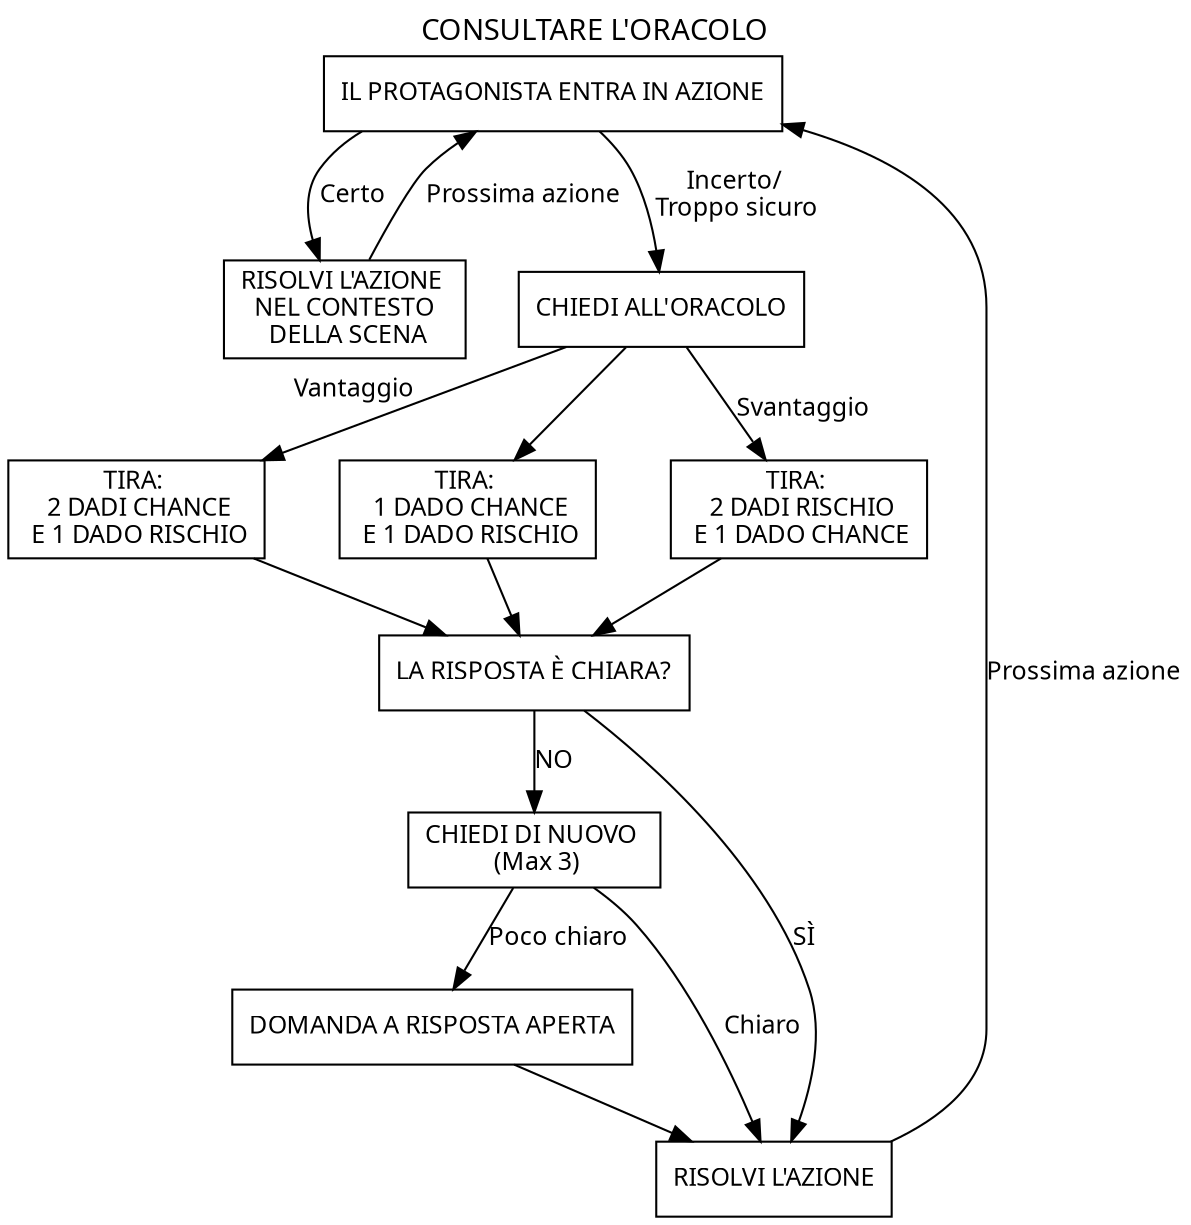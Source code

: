 digraph consultare_oracolo {
    label = "CONSULTARE L'ORACOLO";
    labelloc="t";
    fontname="Permanent Marker";
    node [shape="rect", style = "", 
    fontname="Permanent Marker", fontsize=12];
    edge [shape="rect", fontname="Permanent Marker", fontsize=12];
    //splines=false;

    id1[label = "IL PROTAGONISTA ENTRA IN AZIONE"];
    id2[label = "RISOLVI L'AZIONE \n NEL CONTESTO \n DELLA SCENA"];
    id3[label = "CHIEDI ALL'ORACOLO"];
    id4[label = "TIRA: \n  2 DADI CHANCE \n E 1 DADO RISCHIO"];
    id5[label = "TIRA: \n  2 DADI RISCHIO \n E 1 DADO CHANCE"];
    id6[label = "TIRA: \n  1 DADO CHANCE \n E 1 DADO RISCHIO"];
    id7[label = "LA RISPOSTA È CHIARA?"];
    id8[label = "RISOLVI L'AZIONE"];
    id9[label = "CHIEDI DI NUOVO \n (Max 3)"];
    id10[label = "DOMANDA A RISPOSTA APERTA"];

    id1 -> id2 [label = "Certo"] ;
    id2 -> id1 [label = "Prossima azione"];
    id1 -> id3 [label = "Incerto/\n Troppo sicuro"];
    id3 -> id4 [xlabel = "Vantaggio"];
    {rank=same;id4 -> id6 -> id5 [style="invis"]};
    id3 -> id6;
    id3 -> id5 [label = "Svantaggio"];
    id4, id6, id5 -> id7;
    id7 -> id8 [label = "SÌ"] ;
    id7 -> id9 [label = "NO"];
    id9 -> id8 [label = "Chiaro"];
    id9 -> id10 [label = "Poco chiaro"];
    id10 -> id8;
    id8 -> id1 [label="Prossima azione"];
}